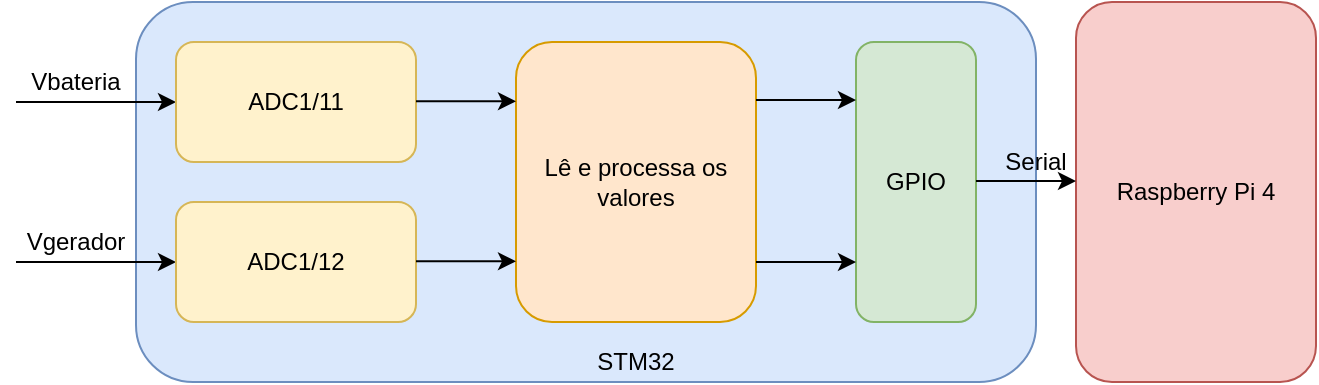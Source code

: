 <mxfile version="13.9.9" type="device"><diagram id="oqCm0qLgN3h-a1XjhrAP" name="Página-1"><mxGraphModel dx="1102" dy="822" grid="1" gridSize="10" guides="1" tooltips="1" connect="1" arrows="1" fold="1" page="1" pageScale="1" pageWidth="827" pageHeight="1169" math="0" shadow="0"><root><mxCell id="0"/><mxCell id="1" parent="0"/><mxCell id="0kX9s634i1fXRd-G-jQo-38" value="" style="rounded=1;whiteSpace=wrap;html=1;fillColor=#dae8fc;strokeColor=#6c8ebf;" parent="1" vertex="1"><mxGeometry x="149" y="50" width="450" height="190" as="geometry"/></mxCell><mxCell id="Ht1OVjhJW0NtHbJ7t0hU-15" value="Raspberry Pi 4" style="rounded=1;whiteSpace=wrap;html=1;fillColor=#f8cecc;strokeColor=#b85450;" parent="1" vertex="1"><mxGeometry x="619" y="50" width="120" height="190" as="geometry"/></mxCell><mxCell id="Ht1OVjhJW0NtHbJ7t0hU-5" value="" style="endArrow=classic;html=1;" parent="1" edge="1"><mxGeometry width="50" height="50" relative="1" as="geometry"><mxPoint x="89" y="100" as="sourcePoint"/><mxPoint x="169" y="100" as="targetPoint"/></mxGeometry></mxCell><mxCell id="Ht1OVjhJW0NtHbJ7t0hU-6" value="" style="endArrow=classic;html=1;" parent="1" edge="1"><mxGeometry width="50" height="50" relative="1" as="geometry"><mxPoint x="89.0" y="180" as="sourcePoint"/><mxPoint x="169.0" y="180" as="targetPoint"/></mxGeometry></mxCell><mxCell id="Ht1OVjhJW0NtHbJ7t0hU-7" value="Vbateria" style="text;html=1;strokeColor=none;fillColor=none;align=center;verticalAlign=middle;whiteSpace=wrap;rounded=0;" parent="1" vertex="1"><mxGeometry x="99" y="80" width="40" height="20" as="geometry"/></mxCell><mxCell id="Ht1OVjhJW0NtHbJ7t0hU-8" value="Vgerador" style="text;html=1;strokeColor=none;fillColor=none;align=center;verticalAlign=middle;whiteSpace=wrap;rounded=0;" parent="1" vertex="1"><mxGeometry x="99" y="160" width="40" height="20" as="geometry"/></mxCell><mxCell id="0kX9s634i1fXRd-G-jQo-2" value="ADC1/11" style="rounded=1;whiteSpace=wrap;html=1;fillColor=#fff2cc;strokeColor=#d6b656;" parent="1" vertex="1"><mxGeometry x="169" y="70" width="120" height="60" as="geometry"/></mxCell><mxCell id="0kX9s634i1fXRd-G-jQo-3" value="ADC1/12" style="rounded=1;whiteSpace=wrap;html=1;fillColor=#fff2cc;strokeColor=#d6b656;" parent="1" vertex="1"><mxGeometry x="169" y="150" width="120" height="60" as="geometry"/></mxCell><mxCell id="0kX9s634i1fXRd-G-jQo-16" value="Lê e processa os valores" style="rounded=1;whiteSpace=wrap;html=1;fillColor=#ffe6cc;strokeColor=#d79b00;" parent="1" vertex="1"><mxGeometry x="339" y="70" width="120" height="140" as="geometry"/></mxCell><mxCell id="0kX9s634i1fXRd-G-jQo-17" value="" style="endArrow=classic;html=1;" parent="1" edge="1"><mxGeometry width="50" height="50" relative="1" as="geometry"><mxPoint x="289" y="179.66" as="sourcePoint"/><mxPoint x="339" y="179.66" as="targetPoint"/></mxGeometry></mxCell><mxCell id="0kX9s634i1fXRd-G-jQo-18" value="" style="endArrow=classic;html=1;" parent="1" edge="1"><mxGeometry width="50" height="50" relative="1" as="geometry"><mxPoint x="289" y="99.66" as="sourcePoint"/><mxPoint x="339" y="99.66" as="targetPoint"/></mxGeometry></mxCell><mxCell id="0kX9s634i1fXRd-G-jQo-19" value="GPIO" style="rounded=1;whiteSpace=wrap;html=1;fillColor=#d5e8d4;strokeColor=#82b366;" parent="1" vertex="1"><mxGeometry x="509" y="70" width="60" height="140" as="geometry"/></mxCell><mxCell id="0kX9s634i1fXRd-G-jQo-21" value="" style="endArrow=classic;html=1;" parent="1" edge="1"><mxGeometry width="50" height="50" relative="1" as="geometry"><mxPoint x="459" y="180.0" as="sourcePoint"/><mxPoint x="509" y="180.0" as="targetPoint"/></mxGeometry></mxCell><mxCell id="0kX9s634i1fXRd-G-jQo-39" value="STM32" style="text;html=1;strokeColor=none;fillColor=none;align=center;verticalAlign=middle;whiteSpace=wrap;rounded=0;" parent="1" vertex="1"><mxGeometry x="379" y="220" width="40" height="20" as="geometry"/></mxCell><mxCell id="8Jh4cDcIhb_iAx590AAz-2" value="" style="endArrow=classic;html=1;" parent="1" edge="1"><mxGeometry width="50" height="50" relative="1" as="geometry"><mxPoint x="459" y="99.0" as="sourcePoint"/><mxPoint x="509" y="99.0" as="targetPoint"/></mxGeometry></mxCell><mxCell id="8Jh4cDcIhb_iAx590AAz-3" value="" style="endArrow=classic;html=1;" parent="1" edge="1"><mxGeometry width="50" height="50" relative="1" as="geometry"><mxPoint x="569" y="139.5" as="sourcePoint"/><mxPoint x="619" y="139.5" as="targetPoint"/></mxGeometry></mxCell><mxCell id="8Jh4cDcIhb_iAx590AAz-5" value="Serial" style="text;html=1;strokeColor=none;fillColor=none;align=center;verticalAlign=middle;whiteSpace=wrap;rounded=0;" parent="1" vertex="1"><mxGeometry x="579" y="120" width="40" height="20" as="geometry"/></mxCell></root></mxGraphModel></diagram></mxfile>